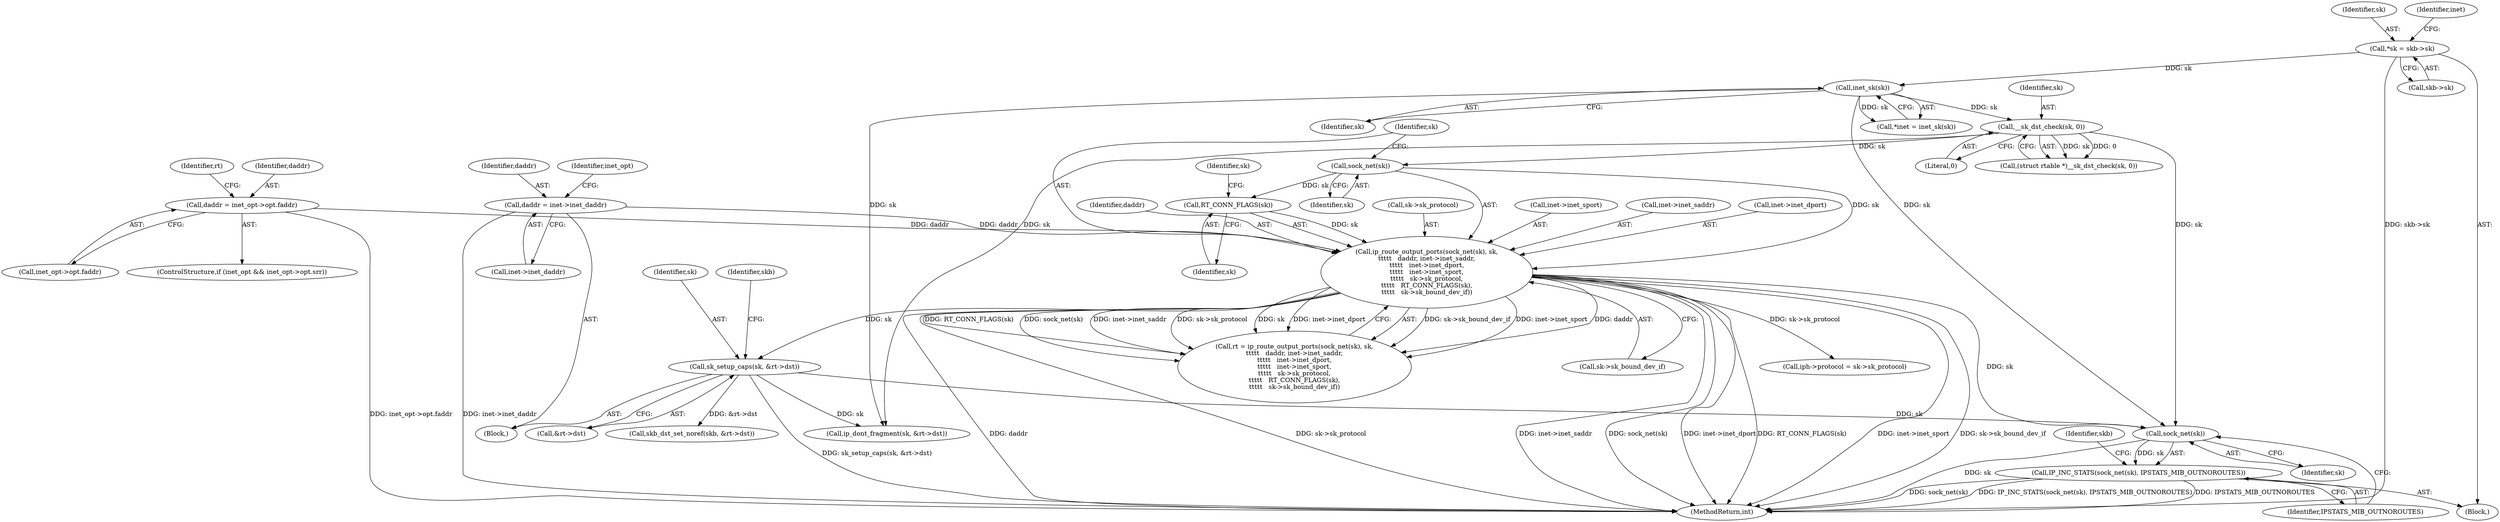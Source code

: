 digraph "0_linux_f6d8bd051c391c1c0458a30b2a7abcd939329259_22@pointer" {
"1000379" [label="(Call,sock_net(sk))"];
"1000175" [label="(Call,ip_route_output_ports(sock_net(sk), sk,\n\t\t\t\t\t   daddr, inet->inet_saddr,\n\t\t\t\t\t   inet->inet_dport,\n\t\t\t\t\t   inet->inet_sport,\n\t\t\t\t\t   sk->sk_protocol,\n\t\t\t\t\t   RT_CONN_FLAGS(sk),\n\t\t\t\t\t   sk->sk_bound_dev_if))"];
"1000176" [label="(Call,sock_net(sk))"];
"1000144" [label="(Call,__sk_dst_check(sk, 0))"];
"1000118" [label="(Call,inet_sk(sk))"];
"1000110" [label="(Call,*sk = skb->sk)"];
"1000192" [label="(Call,RT_CONN_FLAGS(sk))"];
"1000166" [label="(Call,daddr = inet_opt->opt.faddr)"];
"1000153" [label="(Call,daddr = inet->inet_daddr)"];
"1000201" [label="(Call,sk_setup_caps(sk, &rt->dst))"];
"1000378" [label="(Call,IP_INC_STATS(sock_net(sk), IPSTATS_MIB_OUTNOROUTES))"];
"1000166" [label="(Call,daddr = inet_opt->opt.faddr)"];
"1000160" [label="(Identifier,inet_opt)"];
"1000119" [label="(Identifier,sk)"];
"1000116" [label="(Call,*inet = inet_sk(sk))"];
"1000146" [label="(Literal,0)"];
"1000111" [label="(Identifier,sk)"];
"1000158" [label="(ControlStructure,if (inet_opt && inet_opt->opt.srr))"];
"1000202" [label="(Identifier,sk)"];
"1000378" [label="(Call,IP_INC_STATS(sock_net(sk), IPSTATS_MIB_OUTNOROUTES))"];
"1000175" [label="(Call,ip_route_output_ports(sock_net(sk), sk,\n\t\t\t\t\t   daddr, inet->inet_saddr,\n\t\t\t\t\t   inet->inet_dport,\n\t\t\t\t\t   inet->inet_sport,\n\t\t\t\t\t   sk->sk_protocol,\n\t\t\t\t\t   RT_CONN_FLAGS(sk),\n\t\t\t\t\t   sk->sk_bound_dev_if))"];
"1000201" [label="(Call,sk_setup_caps(sk, &rt->dst))"];
"1000142" [label="(Call,(struct rtable *)__sk_dst_check(sk, 0))"];
"1000155" [label="(Call,inet->inet_daddr)"];
"1000303" [label="(Call,iph->protocol = sk->sk_protocol)"];
"1000194" [label="(Call,sk->sk_bound_dev_if)"];
"1000176" [label="(Call,sock_net(sk))"];
"1000177" [label="(Identifier,sk)"];
"1000271" [label="(Call,ip_dont_fragment(sk, &rt->dst))"];
"1000108" [label="(Block,)"];
"1000179" [label="(Identifier,daddr)"];
"1000189" [label="(Call,sk->sk_protocol)"];
"1000203" [label="(Call,&rt->dst)"];
"1000192" [label="(Call,RT_CONN_FLAGS(sk))"];
"1000168" [label="(Call,inet_opt->opt.faddr)"];
"1000383" [label="(Identifier,skb)"];
"1000154" [label="(Identifier,daddr)"];
"1000167" [label="(Identifier,daddr)"];
"1000174" [label="(Identifier,rt)"];
"1000110" [label="(Call,*sk = skb->sk)"];
"1000381" [label="(Identifier,IPSTATS_MIB_OUTNOROUTES)"];
"1000178" [label="(Identifier,sk)"];
"1000195" [label="(Identifier,sk)"];
"1000173" [label="(Call,rt = ip_route_output_ports(sock_net(sk), sk,\n\t\t\t\t\t   daddr, inet->inet_saddr,\n\t\t\t\t\t   inet->inet_dport,\n\t\t\t\t\t   inet->inet_sport,\n\t\t\t\t\t   sk->sk_protocol,\n\t\t\t\t\t   RT_CONN_FLAGS(sk),\n\t\t\t\t\t   sk->sk_bound_dev_if))"];
"1000186" [label="(Call,inet->inet_sport)"];
"1000112" [label="(Call,skb->sk)"];
"1000208" [label="(Identifier,skb)"];
"1000153" [label="(Call,daddr = inet->inet_daddr)"];
"1000151" [label="(Block,)"];
"1000145" [label="(Identifier,sk)"];
"1000180" [label="(Call,inet->inet_saddr)"];
"1000379" [label="(Call,sock_net(sk))"];
"1000183" [label="(Call,inet->inet_dport)"];
"1000193" [label="(Identifier,sk)"];
"1000380" [label="(Identifier,sk)"];
"1000207" [label="(Call,skb_dst_set_noref(skb, &rt->dst))"];
"1000118" [label="(Call,inet_sk(sk))"];
"1000144" [label="(Call,__sk_dst_check(sk, 0))"];
"1000387" [label="(MethodReturn,int)"];
"1000117" [label="(Identifier,inet)"];
"1000379" -> "1000378"  [label="AST: "];
"1000379" -> "1000380"  [label="CFG: "];
"1000380" -> "1000379"  [label="AST: "];
"1000381" -> "1000379"  [label="CFG: "];
"1000379" -> "1000387"  [label="DDG: sk"];
"1000379" -> "1000378"  [label="DDG: sk"];
"1000175" -> "1000379"  [label="DDG: sk"];
"1000144" -> "1000379"  [label="DDG: sk"];
"1000118" -> "1000379"  [label="DDG: sk"];
"1000201" -> "1000379"  [label="DDG: sk"];
"1000175" -> "1000173"  [label="AST: "];
"1000175" -> "1000194"  [label="CFG: "];
"1000176" -> "1000175"  [label="AST: "];
"1000178" -> "1000175"  [label="AST: "];
"1000179" -> "1000175"  [label="AST: "];
"1000180" -> "1000175"  [label="AST: "];
"1000183" -> "1000175"  [label="AST: "];
"1000186" -> "1000175"  [label="AST: "];
"1000189" -> "1000175"  [label="AST: "];
"1000192" -> "1000175"  [label="AST: "];
"1000194" -> "1000175"  [label="AST: "];
"1000173" -> "1000175"  [label="CFG: "];
"1000175" -> "1000387"  [label="DDG: inet->inet_sport"];
"1000175" -> "1000387"  [label="DDG: sk->sk_bound_dev_if"];
"1000175" -> "1000387"  [label="DDG: daddr"];
"1000175" -> "1000387"  [label="DDG: sk->sk_protocol"];
"1000175" -> "1000387"  [label="DDG: inet->inet_saddr"];
"1000175" -> "1000387"  [label="DDG: sock_net(sk)"];
"1000175" -> "1000387"  [label="DDG: inet->inet_dport"];
"1000175" -> "1000387"  [label="DDG: RT_CONN_FLAGS(sk)"];
"1000175" -> "1000173"  [label="DDG: sk->sk_bound_dev_if"];
"1000175" -> "1000173"  [label="DDG: inet->inet_sport"];
"1000175" -> "1000173"  [label="DDG: daddr"];
"1000175" -> "1000173"  [label="DDG: RT_CONN_FLAGS(sk)"];
"1000175" -> "1000173"  [label="DDG: sock_net(sk)"];
"1000175" -> "1000173"  [label="DDG: inet->inet_saddr"];
"1000175" -> "1000173"  [label="DDG: sk->sk_protocol"];
"1000175" -> "1000173"  [label="DDG: sk"];
"1000175" -> "1000173"  [label="DDG: inet->inet_dport"];
"1000176" -> "1000175"  [label="DDG: sk"];
"1000192" -> "1000175"  [label="DDG: sk"];
"1000166" -> "1000175"  [label="DDG: daddr"];
"1000153" -> "1000175"  [label="DDG: daddr"];
"1000175" -> "1000201"  [label="DDG: sk"];
"1000175" -> "1000303"  [label="DDG: sk->sk_protocol"];
"1000176" -> "1000177"  [label="CFG: "];
"1000177" -> "1000176"  [label="AST: "];
"1000178" -> "1000176"  [label="CFG: "];
"1000144" -> "1000176"  [label="DDG: sk"];
"1000176" -> "1000192"  [label="DDG: sk"];
"1000144" -> "1000142"  [label="AST: "];
"1000144" -> "1000146"  [label="CFG: "];
"1000145" -> "1000144"  [label="AST: "];
"1000146" -> "1000144"  [label="AST: "];
"1000142" -> "1000144"  [label="CFG: "];
"1000144" -> "1000142"  [label="DDG: sk"];
"1000144" -> "1000142"  [label="DDG: 0"];
"1000118" -> "1000144"  [label="DDG: sk"];
"1000144" -> "1000271"  [label="DDG: sk"];
"1000118" -> "1000116"  [label="AST: "];
"1000118" -> "1000119"  [label="CFG: "];
"1000119" -> "1000118"  [label="AST: "];
"1000116" -> "1000118"  [label="CFG: "];
"1000118" -> "1000116"  [label="DDG: sk"];
"1000110" -> "1000118"  [label="DDG: sk"];
"1000118" -> "1000271"  [label="DDG: sk"];
"1000110" -> "1000108"  [label="AST: "];
"1000110" -> "1000112"  [label="CFG: "];
"1000111" -> "1000110"  [label="AST: "];
"1000112" -> "1000110"  [label="AST: "];
"1000117" -> "1000110"  [label="CFG: "];
"1000110" -> "1000387"  [label="DDG: skb->sk"];
"1000192" -> "1000193"  [label="CFG: "];
"1000193" -> "1000192"  [label="AST: "];
"1000195" -> "1000192"  [label="CFG: "];
"1000166" -> "1000158"  [label="AST: "];
"1000166" -> "1000168"  [label="CFG: "];
"1000167" -> "1000166"  [label="AST: "];
"1000168" -> "1000166"  [label="AST: "];
"1000174" -> "1000166"  [label="CFG: "];
"1000166" -> "1000387"  [label="DDG: inet_opt->opt.faddr"];
"1000153" -> "1000151"  [label="AST: "];
"1000153" -> "1000155"  [label="CFG: "];
"1000154" -> "1000153"  [label="AST: "];
"1000155" -> "1000153"  [label="AST: "];
"1000160" -> "1000153"  [label="CFG: "];
"1000153" -> "1000387"  [label="DDG: inet->inet_daddr"];
"1000201" -> "1000151"  [label="AST: "];
"1000201" -> "1000203"  [label="CFG: "];
"1000202" -> "1000201"  [label="AST: "];
"1000203" -> "1000201"  [label="AST: "];
"1000208" -> "1000201"  [label="CFG: "];
"1000201" -> "1000387"  [label="DDG: sk_setup_caps(sk, &rt->dst)"];
"1000201" -> "1000207"  [label="DDG: &rt->dst"];
"1000201" -> "1000271"  [label="DDG: sk"];
"1000378" -> "1000108"  [label="AST: "];
"1000378" -> "1000381"  [label="CFG: "];
"1000381" -> "1000378"  [label="AST: "];
"1000383" -> "1000378"  [label="CFG: "];
"1000378" -> "1000387"  [label="DDG: sock_net(sk)"];
"1000378" -> "1000387"  [label="DDG: IP_INC_STATS(sock_net(sk), IPSTATS_MIB_OUTNOROUTES)"];
"1000378" -> "1000387"  [label="DDG: IPSTATS_MIB_OUTNOROUTES"];
}
